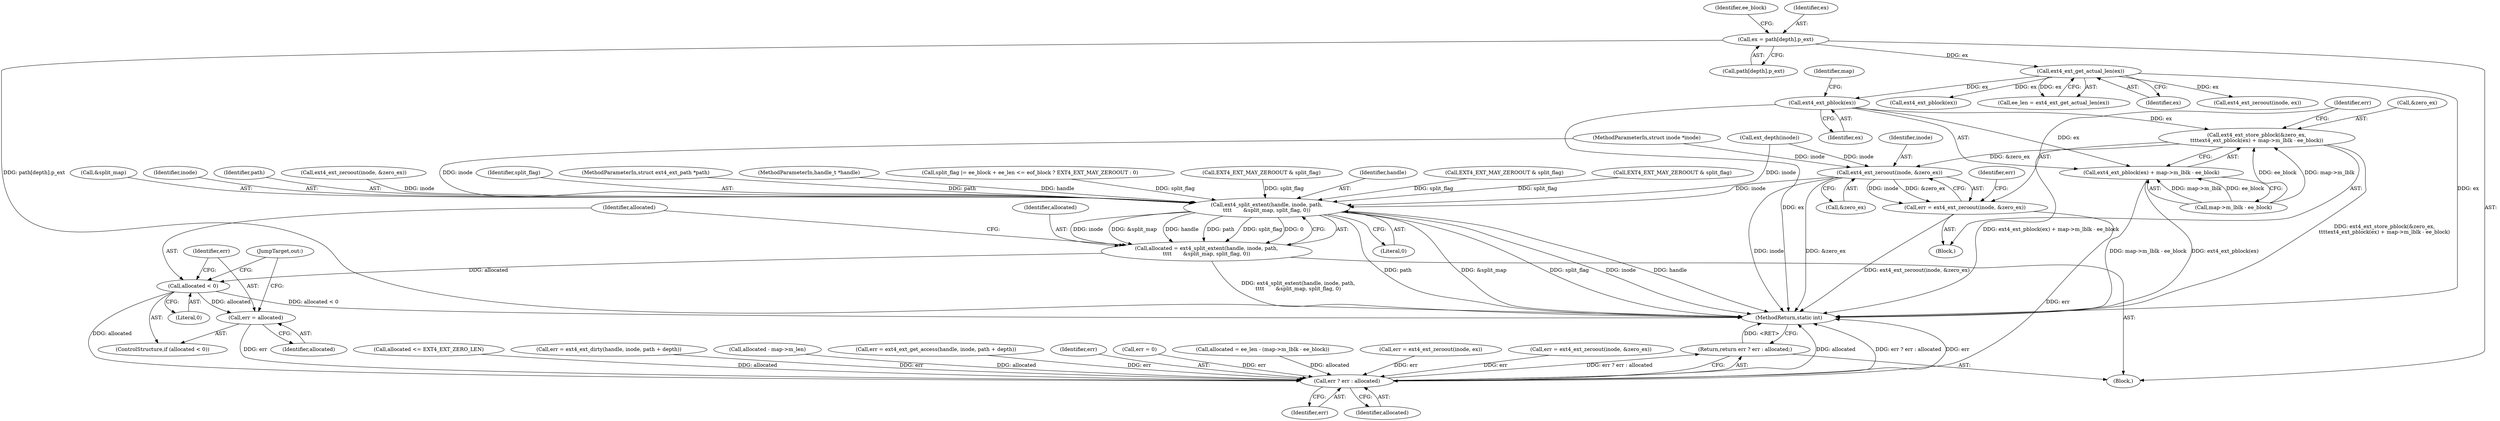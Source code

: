 digraph "0_linux_667eff35a1f56fa74ce98a0c7c29a40adc1ba4e3@pointer" {
"1000325" [label="(Call,ext4_ext_pblock(ex))"];
"1000197" [label="(Call,ext4_ext_get_actual_len(ex))"];
"1000182" [label="(Call,ex = path[depth].p_ext)"];
"1000321" [label="(Call,ext4_ext_store_pblock(&zero_ex,\n\t\t\t\text4_ext_pblock(ex) + map->m_lblk - ee_block))"];
"1000334" [label="(Call,ext4_ext_zeroout(inode, &zero_ex))"];
"1000332" [label="(Call,err = ext4_ext_zeroout(inode, &zero_ex))"];
"1000449" [label="(Call,err ? err : allocated)"];
"1000448" [label="(Return,return err ? err : allocated;)"];
"1000432" [label="(Call,ext4_split_extent(handle, inode, path,\n\t\t\t\t       &split_map, split_flag, 0))"];
"1000430" [label="(Call,allocated = ext4_split_extent(handle, inode, path,\n\t\t\t\t       &split_map, split_flag, 0))"];
"1000441" [label="(Call,allocated < 0)"];
"1000444" [label="(Call,err = allocated)"];
"1000324" [label="(Call,ext4_ext_pblock(ex) + map->m_lblk - ee_block)"];
"1000180" [label="(Call,ext_depth(inode))"];
"1000325" [label="(Call,ext4_ext_pblock(ex))"];
"1000441" [label="(Call,allocated < 0)"];
"1000298" [label="(Block,)"];
"1000448" [label="(Return,return err ? err : allocated;)"];
"1000292" [label="(Call,allocated <= EXT4_EXT_ZERO_LEN)"];
"1000184" [label="(Call,path[depth].p_ext)"];
"1000333" [label="(Identifier,err)"];
"1000329" [label="(Identifier,map)"];
"1000214" [label="(Call,split_flag |= ee_block + ee_len <= eof_block ? EXT4_EXT_MAY_ZEROOUT : 0)"];
"1000443" [label="(Literal,0)"];
"1000260" [label="(Call,err = ext4_ext_dirty(handle, inode, path + depth))"];
"1000367" [label="(Call,EXT4_EXT_MAY_ZEROOUT & split_flag)"];
"1000433" [label="(Identifier,handle)"];
"1000439" [label="(Literal,0)"];
"1000107" [label="(MethodParameterIn,struct inode *inode)"];
"1000442" [label="(Identifier,allocated)"];
"1000332" [label="(Call,err = ext4_ext_zeroout(inode, &zero_ex))"];
"1000316" [label="(Call,allocated - map->m_len)"];
"1000449" [label="(Call,err ? err : allocated)"];
"1000243" [label="(Call,err = ext4_ext_get_access(handle, inode, path + depth))"];
"1000431" [label="(Identifier,allocated)"];
"1000322" [label="(Call,&zero_ex)"];
"1000450" [label="(Identifier,err)"];
"1000326" [label="(Identifier,ex)"];
"1000120" [label="(Call,err = 0)"];
"1000199" [label="(Call,allocated = ee_len - (map->m_lblk - ee_block))"];
"1000446" [label="(Identifier,allocated)"];
"1000235" [label="(Call,err = ext4_ext_zeroout(inode, ex))"];
"1000295" [label="(Call,EXT4_EXT_MAY_ZEROOUT & split_flag)"];
"1000195" [label="(Call,ee_len = ext4_ext_get_actual_len(ex))"];
"1000198" [label="(Identifier,ex)"];
"1000432" [label="(Call,ext4_split_extent(handle, inode, path,\n\t\t\t\t       &split_map, split_flag, 0))"];
"1000231" [label="(Call,EXT4_EXT_MAY_ZEROOUT & split_flag)"];
"1000430" [label="(Call,allocated = ext4_split_extent(handle, inode, path,\n\t\t\t\t       &split_map, split_flag, 0))"];
"1000339" [label="(Identifier,err)"];
"1000237" [label="(Call,ext4_ext_zeroout(inode, ex))"];
"1000110" [label="(Block,)"];
"1000327" [label="(Call,map->m_lblk - ee_block)"];
"1000334" [label="(Call,ext4_ext_zeroout(inode, &zero_ex))"];
"1000336" [label="(Call,&zero_ex)"];
"1000444" [label="(Call,err = allocated)"];
"1000436" [label="(Call,&split_map)"];
"1000440" [label="(ControlStructure,if (allocated < 0))"];
"1000197" [label="(Call,ext4_ext_get_actual_len(ex))"];
"1000182" [label="(Call,ex = path[depth].p_ext)"];
"1000190" [label="(Identifier,ee_block)"];
"1000398" [label="(Call,ext4_ext_pblock(ex))"];
"1000183" [label="(Identifier,ex)"];
"1000434" [label="(Identifier,inode)"];
"1000451" [label="(Identifier,err)"];
"1000400" [label="(Call,err = ext4_ext_zeroout(inode, &zero_ex))"];
"1000435" [label="(Identifier,path)"];
"1000402" [label="(Call,ext4_ext_zeroout(inode, &zero_ex))"];
"1000445" [label="(Identifier,err)"];
"1000447" [label="(JumpTarget,out:)"];
"1000452" [label="(Identifier,allocated)"];
"1000324" [label="(Call,ext4_ext_pblock(ex) + map->m_lblk - ee_block)"];
"1000438" [label="(Identifier,split_flag)"];
"1000321" [label="(Call,ext4_ext_store_pblock(&zero_ex,\n\t\t\t\text4_ext_pblock(ex) + map->m_lblk - ee_block))"];
"1000109" [label="(MethodParameterIn,struct ext4_ext_path *path)"];
"1000335" [label="(Identifier,inode)"];
"1000453" [label="(MethodReturn,static int)"];
"1000106" [label="(MethodParameterIn,handle_t *handle)"];
"1000325" -> "1000324"  [label="AST: "];
"1000325" -> "1000326"  [label="CFG: "];
"1000326" -> "1000325"  [label="AST: "];
"1000329" -> "1000325"  [label="CFG: "];
"1000325" -> "1000453"  [label="DDG: ex"];
"1000325" -> "1000321"  [label="DDG: ex"];
"1000325" -> "1000324"  [label="DDG: ex"];
"1000197" -> "1000325"  [label="DDG: ex"];
"1000197" -> "1000195"  [label="AST: "];
"1000197" -> "1000198"  [label="CFG: "];
"1000198" -> "1000197"  [label="AST: "];
"1000195" -> "1000197"  [label="CFG: "];
"1000197" -> "1000453"  [label="DDG: ex"];
"1000197" -> "1000195"  [label="DDG: ex"];
"1000182" -> "1000197"  [label="DDG: ex"];
"1000197" -> "1000237"  [label="DDG: ex"];
"1000197" -> "1000398"  [label="DDG: ex"];
"1000182" -> "1000110"  [label="AST: "];
"1000182" -> "1000184"  [label="CFG: "];
"1000183" -> "1000182"  [label="AST: "];
"1000184" -> "1000182"  [label="AST: "];
"1000190" -> "1000182"  [label="CFG: "];
"1000182" -> "1000453"  [label="DDG: path[depth].p_ext"];
"1000321" -> "1000298"  [label="AST: "];
"1000321" -> "1000324"  [label="CFG: "];
"1000322" -> "1000321"  [label="AST: "];
"1000324" -> "1000321"  [label="AST: "];
"1000333" -> "1000321"  [label="CFG: "];
"1000321" -> "1000453"  [label="DDG: ext4_ext_pblock(ex) + map->m_lblk - ee_block"];
"1000321" -> "1000453"  [label="DDG: ext4_ext_store_pblock(&zero_ex,\n\t\t\t\text4_ext_pblock(ex) + map->m_lblk - ee_block)"];
"1000327" -> "1000321"  [label="DDG: map->m_lblk"];
"1000327" -> "1000321"  [label="DDG: ee_block"];
"1000321" -> "1000334"  [label="DDG: &zero_ex"];
"1000334" -> "1000332"  [label="AST: "];
"1000334" -> "1000336"  [label="CFG: "];
"1000335" -> "1000334"  [label="AST: "];
"1000336" -> "1000334"  [label="AST: "];
"1000332" -> "1000334"  [label="CFG: "];
"1000334" -> "1000453"  [label="DDG: &zero_ex"];
"1000334" -> "1000453"  [label="DDG: inode"];
"1000334" -> "1000332"  [label="DDG: inode"];
"1000334" -> "1000332"  [label="DDG: &zero_ex"];
"1000180" -> "1000334"  [label="DDG: inode"];
"1000107" -> "1000334"  [label="DDG: inode"];
"1000334" -> "1000432"  [label="DDG: inode"];
"1000332" -> "1000298"  [label="AST: "];
"1000333" -> "1000332"  [label="AST: "];
"1000339" -> "1000332"  [label="CFG: "];
"1000332" -> "1000453"  [label="DDG: ext4_ext_zeroout(inode, &zero_ex)"];
"1000332" -> "1000449"  [label="DDG: err"];
"1000449" -> "1000448"  [label="AST: "];
"1000449" -> "1000451"  [label="CFG: "];
"1000449" -> "1000452"  [label="CFG: "];
"1000450" -> "1000449"  [label="AST: "];
"1000451" -> "1000449"  [label="AST: "];
"1000452" -> "1000449"  [label="AST: "];
"1000448" -> "1000449"  [label="CFG: "];
"1000449" -> "1000453"  [label="DDG: err"];
"1000449" -> "1000453"  [label="DDG: allocated"];
"1000449" -> "1000453"  [label="DDG: err ? err : allocated"];
"1000449" -> "1000448"  [label="DDG: err ? err : allocated"];
"1000235" -> "1000449"  [label="DDG: err"];
"1000400" -> "1000449"  [label="DDG: err"];
"1000120" -> "1000449"  [label="DDG: err"];
"1000444" -> "1000449"  [label="DDG: err"];
"1000243" -> "1000449"  [label="DDG: err"];
"1000260" -> "1000449"  [label="DDG: err"];
"1000441" -> "1000449"  [label="DDG: allocated"];
"1000316" -> "1000449"  [label="DDG: allocated"];
"1000292" -> "1000449"  [label="DDG: allocated"];
"1000199" -> "1000449"  [label="DDG: allocated"];
"1000448" -> "1000110"  [label="AST: "];
"1000453" -> "1000448"  [label="CFG: "];
"1000448" -> "1000453"  [label="DDG: <RET>"];
"1000432" -> "1000430"  [label="AST: "];
"1000432" -> "1000439"  [label="CFG: "];
"1000433" -> "1000432"  [label="AST: "];
"1000434" -> "1000432"  [label="AST: "];
"1000435" -> "1000432"  [label="AST: "];
"1000436" -> "1000432"  [label="AST: "];
"1000438" -> "1000432"  [label="AST: "];
"1000439" -> "1000432"  [label="AST: "];
"1000430" -> "1000432"  [label="CFG: "];
"1000432" -> "1000453"  [label="DDG: &split_map"];
"1000432" -> "1000453"  [label="DDG: split_flag"];
"1000432" -> "1000453"  [label="DDG: inode"];
"1000432" -> "1000453"  [label="DDG: handle"];
"1000432" -> "1000453"  [label="DDG: path"];
"1000432" -> "1000430"  [label="DDG: inode"];
"1000432" -> "1000430"  [label="DDG: &split_map"];
"1000432" -> "1000430"  [label="DDG: handle"];
"1000432" -> "1000430"  [label="DDG: path"];
"1000432" -> "1000430"  [label="DDG: split_flag"];
"1000432" -> "1000430"  [label="DDG: 0"];
"1000106" -> "1000432"  [label="DDG: handle"];
"1000180" -> "1000432"  [label="DDG: inode"];
"1000402" -> "1000432"  [label="DDG: inode"];
"1000107" -> "1000432"  [label="DDG: inode"];
"1000109" -> "1000432"  [label="DDG: path"];
"1000367" -> "1000432"  [label="DDG: split_flag"];
"1000231" -> "1000432"  [label="DDG: split_flag"];
"1000295" -> "1000432"  [label="DDG: split_flag"];
"1000214" -> "1000432"  [label="DDG: split_flag"];
"1000430" -> "1000110"  [label="AST: "];
"1000431" -> "1000430"  [label="AST: "];
"1000442" -> "1000430"  [label="CFG: "];
"1000430" -> "1000453"  [label="DDG: ext4_split_extent(handle, inode, path,\n\t\t\t\t       &split_map, split_flag, 0)"];
"1000430" -> "1000441"  [label="DDG: allocated"];
"1000441" -> "1000440"  [label="AST: "];
"1000441" -> "1000443"  [label="CFG: "];
"1000442" -> "1000441"  [label="AST: "];
"1000443" -> "1000441"  [label="AST: "];
"1000445" -> "1000441"  [label="CFG: "];
"1000447" -> "1000441"  [label="CFG: "];
"1000441" -> "1000453"  [label="DDG: allocated < 0"];
"1000441" -> "1000444"  [label="DDG: allocated"];
"1000444" -> "1000440"  [label="AST: "];
"1000444" -> "1000446"  [label="CFG: "];
"1000445" -> "1000444"  [label="AST: "];
"1000446" -> "1000444"  [label="AST: "];
"1000447" -> "1000444"  [label="CFG: "];
"1000324" -> "1000327"  [label="CFG: "];
"1000327" -> "1000324"  [label="AST: "];
"1000324" -> "1000453"  [label="DDG: ext4_ext_pblock(ex)"];
"1000324" -> "1000453"  [label="DDG: map->m_lblk - ee_block"];
"1000327" -> "1000324"  [label="DDG: map->m_lblk"];
"1000327" -> "1000324"  [label="DDG: ee_block"];
}
